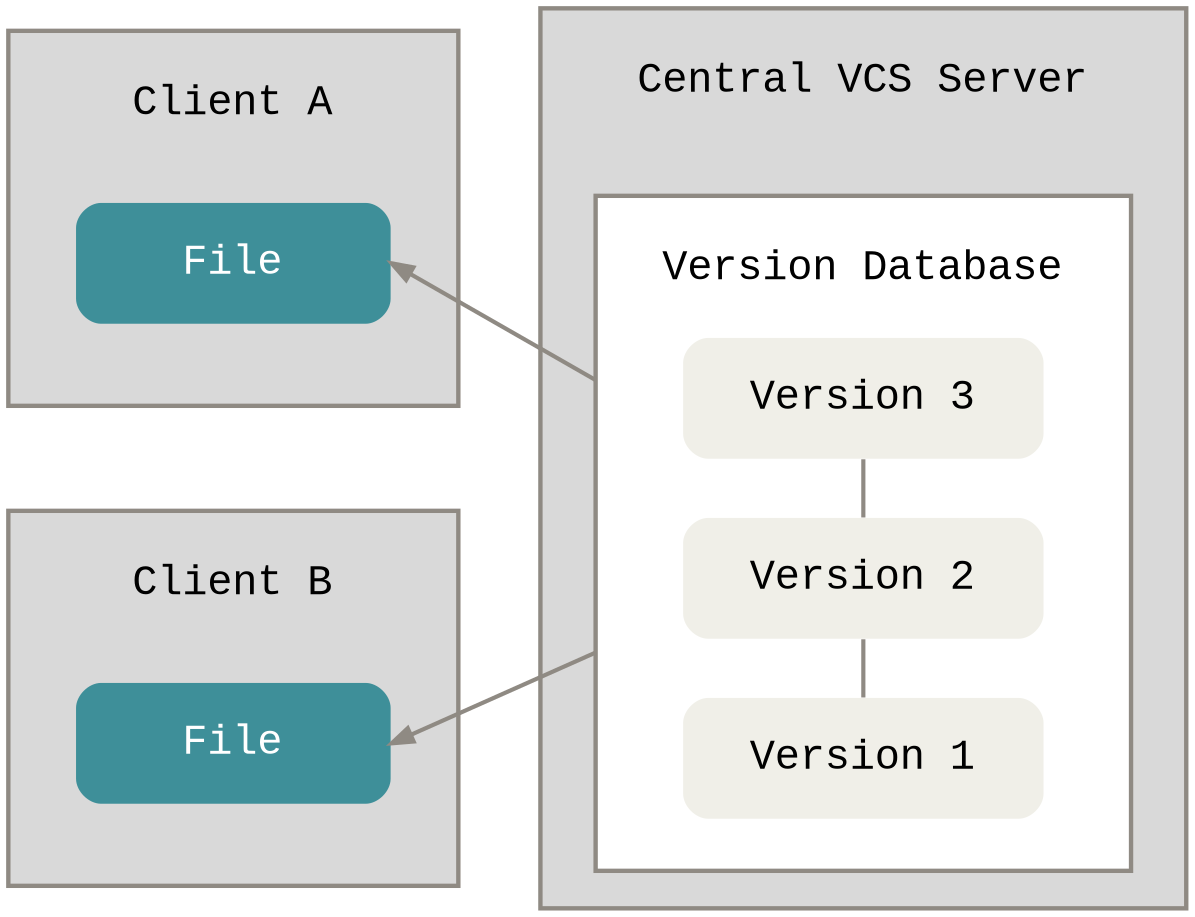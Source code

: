 graph Git {
  layout=neato
  bgcolor="transparent"

  edge [color="#8f8a83"
        penwidth=2]

  node [shape=box
        style="filled"
        fontname="Menlo, Monaco, Consolas, Lucida Console, Courier New, monospace"
        fontsize=20
        margin=".45,.25"
        width=2.1
        penwidth=1]

  node [color="#8f8a83"
        penwidth=2.1
        fillcolor="#d9d9d9"
        labelloc=t]

  client_a [label="\nClient A"
            pos="0,1.6!"
            height=2.5
            width=3]

  client_b [label="\nClient B"
            pos="0,-1.6!"
            height=2.5
            width=3]

  server [label="\nCentral VCS Server"
          pos="4.2,0!"
          height=6
          width=4.3]

  versions [label="\nVersion Database"
            fillcolor="#ffffff"
            pos="4.2,-.5!"
            height=4.5]

  node [shape=box
        style="rounded,filled"
        fillcolor="#f0efe8"
        labelloc=c
        margin=".45,.25"
        width=2.1
        penwidth=0]

  version1 [label="Version 1"
            pos="4.2,-2!"]
  version2 [label="Version 2"
            pos="4.2,-.8!"]
  version3 [label="Version 3"
            pos="4.2,.4!"]

  version3 -- version2 -- version1

  node [fillcolor="#3e8f99"
        fontcolor="#ffffff"]
  edge [dir="back"]

  file_a [label="File"
          pos="0,1.3!"]
  file_b [label="File"
          pos="0,-1.9!"]
  file_a:e -- versions:_
  file_b:e -- versions:_
}
